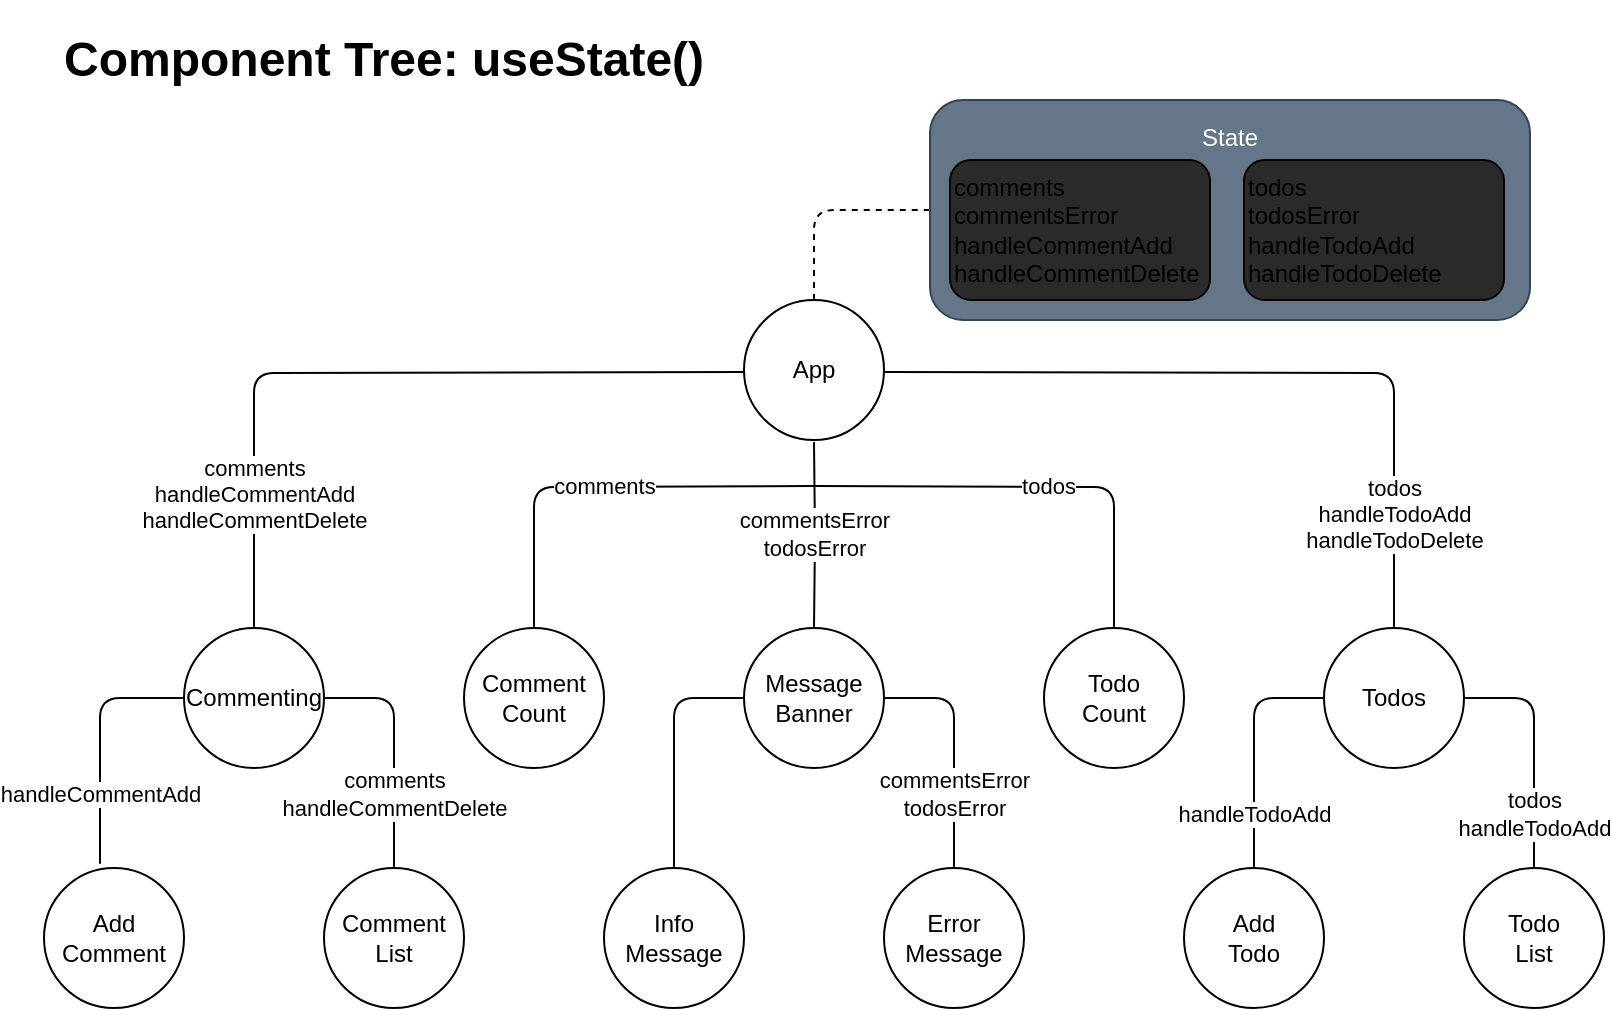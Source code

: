 <mxfile>
    <diagram id="vr3E3tX2wvVX0EuAh0Dt" name="Page-1">
        <mxGraphModel dx="730" dy="567" grid="1" gridSize="10" guides="1" tooltips="1" connect="1" arrows="1" fold="1" page="1" pageScale="1" pageWidth="850" pageHeight="1100" math="0" shadow="0">
            <root>
                <mxCell id="0"/>
                <mxCell id="1" parent="0"/>
                <mxCell id="27" style="edgeStyle=orthogonalEdgeStyle;html=1;exitX=0;exitY=0.5;exitDx=0;exitDy=0;entryX=0.5;entryY=0;entryDx=0;entryDy=0;endArrow=none;endFill=0;" parent="1" source="2" target="12" edge="1">
                    <mxGeometry relative="1" as="geometry"/>
                </mxCell>
                <mxCell id="28" value="commentsError&lt;br&gt;todosError" style="edgeStyle=orthogonalEdgeStyle;html=1;exitX=1;exitY=0.5;exitDx=0;exitDy=0;entryX=0.5;entryY=0;entryDx=0;entryDy=0;endArrow=none;endFill=0;" parent="1" source="2" target="11" edge="1">
                    <mxGeometry x="0.383" relative="1" as="geometry">
                        <mxPoint as="offset"/>
                    </mxGeometry>
                </mxCell>
                <mxCell id="2" value="Message&lt;br&gt;Banner" style="ellipse;whiteSpace=wrap;html=1;aspect=fixed;" parent="1" vertex="1">
                    <mxGeometry x="387" y="344" width="70" height="70" as="geometry"/>
                </mxCell>
                <mxCell id="3" value="Comment&lt;br&gt;Count" style="ellipse;whiteSpace=wrap;html=1;aspect=fixed;" parent="1" vertex="1">
                    <mxGeometry x="247" y="344" width="70" height="70" as="geometry"/>
                </mxCell>
                <mxCell id="18" value="comments&lt;br&gt;handleCommentAdd&lt;br&gt;handleCommentDelete" style="edgeStyle=orthogonalEdgeStyle;html=1;exitX=0;exitY=0.5;exitDx=0;exitDy=0;entryX=0.5;entryY=0;entryDx=0;entryDy=0;endArrow=none;endFill=0;" parent="1" target="9" edge="1">
                    <mxGeometry x="0.641" relative="1" as="geometry">
                        <mxPoint as="offset"/>
                        <mxPoint x="387" y="216" as="sourcePoint"/>
                    </mxGeometry>
                </mxCell>
                <mxCell id="20" value="todos&lt;br&gt;handleTodoAdd&lt;br&gt;handleTodoDelete" style="edgeStyle=orthogonalEdgeStyle;html=1;exitX=1;exitY=0.5;exitDx=0;exitDy=0;entryX=0.5;entryY=0;entryDx=0;entryDy=0;endArrow=none;endFill=0;" parent="1" target="10" edge="1">
                    <mxGeometry x="0.702" relative="1" as="geometry">
                        <mxPoint as="offset"/>
                        <mxPoint x="457" y="216" as="sourcePoint"/>
                    </mxGeometry>
                </mxCell>
                <mxCell id="22" value="commentsError&lt;br&gt;todosError" style="edgeStyle=orthogonalEdgeStyle;html=1;exitX=0.5;exitY=1;exitDx=0;exitDy=0;endArrow=none;endFill=0;" parent="1" target="2" edge="1">
                    <mxGeometry x="-0.011" relative="1" as="geometry">
                        <mxPoint x="422" y="251" as="sourcePoint"/>
                        <mxPoint as="offset"/>
                    </mxGeometry>
                </mxCell>
                <mxCell id="23" value="comments" style="edgeStyle=orthogonalEdgeStyle;html=1;exitX=0.5;exitY=1;exitDx=0;exitDy=0;entryX=0.5;entryY=0;entryDx=0;entryDy=0;endArrow=none;endFill=0;" parent="1" target="3" edge="1">
                    <mxGeometry relative="1" as="geometry">
                        <mxPoint x="422" y="273" as="sourcePoint"/>
                    </mxGeometry>
                </mxCell>
                <mxCell id="24" value="todos" style="edgeStyle=orthogonalEdgeStyle;html=1;exitX=0.5;exitY=1;exitDx=0;exitDy=0;entryX=0.5;entryY=0;entryDx=0;entryDy=0;endArrow=none;endFill=0;" parent="1" target="8" edge="1">
                    <mxGeometry x="0.068" relative="1" as="geometry">
                        <mxPoint x="422" y="273" as="sourcePoint"/>
                        <mxPoint as="offset"/>
                    </mxGeometry>
                </mxCell>
                <mxCell id="77" style="edgeStyle=orthogonalEdgeStyle;html=1;exitX=0.5;exitY=0;exitDx=0;exitDy=0;entryX=0;entryY=0.5;entryDx=0;entryDy=0;startArrow=none;startFill=0;endArrow=none;endFill=0;dashed=1;" parent="1" source="5" target="74" edge="1">
                    <mxGeometry relative="1" as="geometry"/>
                </mxCell>
                <mxCell id="5" value="App" style="ellipse;whiteSpace=wrap;html=1;aspect=fixed;" parent="1" vertex="1">
                    <mxGeometry x="387" y="180" width="70" height="70" as="geometry"/>
                </mxCell>
                <mxCell id="8" value="Todo&lt;br&gt;Count" style="ellipse;whiteSpace=wrap;html=1;aspect=fixed;" parent="1" vertex="1">
                    <mxGeometry x="537" y="344" width="70" height="70" as="geometry"/>
                </mxCell>
                <mxCell id="25" value="handleCommentAdd" style="edgeStyle=orthogonalEdgeStyle;html=1;exitX=0;exitY=0.5;exitDx=0;exitDy=0;entryX=0.4;entryY=-0.031;entryDx=0;entryDy=0;entryPerimeter=0;endArrow=none;endFill=0;" parent="1" source="9" target="16" edge="1">
                    <mxGeometry x="0.442" relative="1" as="geometry">
                        <mxPoint as="offset"/>
                    </mxGeometry>
                </mxCell>
                <mxCell id="26" value="comments&lt;br&gt;handleCommentDelete" style="edgeStyle=orthogonalEdgeStyle;html=1;exitX=1;exitY=0.5;exitDx=0;exitDy=0;entryX=0.5;entryY=0;entryDx=0;entryDy=0;endArrow=none;endFill=0;" parent="1" source="9" target="15" edge="1">
                    <mxGeometry x="0.383" relative="1" as="geometry">
                        <mxPoint as="offset"/>
                    </mxGeometry>
                </mxCell>
                <mxCell id="9" value="Commenting" style="ellipse;whiteSpace=wrap;html=1;aspect=fixed;" parent="1" vertex="1">
                    <mxGeometry x="107" y="344" width="70" height="70" as="geometry"/>
                </mxCell>
                <mxCell id="29" value="handleTodoAdd" style="edgeStyle=orthogonalEdgeStyle;html=1;exitX=0;exitY=0.5;exitDx=0;exitDy=0;entryX=0.5;entryY=0;entryDx=0;entryDy=0;endArrow=none;endFill=0;" parent="1" source="10" target="13" edge="1">
                    <mxGeometry x="0.55" relative="1" as="geometry">
                        <mxPoint as="offset"/>
                    </mxGeometry>
                </mxCell>
                <mxCell id="30" value="todos&lt;br&gt;handleTodoAdd" style="edgeStyle=orthogonalEdgeStyle;html=1;exitX=1;exitY=0.5;exitDx=0;exitDy=0;entryX=0.5;entryY=0;entryDx=0;entryDy=0;endArrow=none;endFill=0;" parent="1" source="10" target="14" edge="1">
                    <mxGeometry x="0.55" relative="1" as="geometry">
                        <mxPoint as="offset"/>
                    </mxGeometry>
                </mxCell>
                <mxCell id="10" value="Todos" style="ellipse;whiteSpace=wrap;html=1;aspect=fixed;" parent="1" vertex="1">
                    <mxGeometry x="677" y="344" width="70" height="70" as="geometry"/>
                </mxCell>
                <mxCell id="11" value="Error&lt;br&gt;Message" style="ellipse;whiteSpace=wrap;html=1;aspect=fixed;" parent="1" vertex="1">
                    <mxGeometry x="457" y="464" width="70" height="70" as="geometry"/>
                </mxCell>
                <mxCell id="12" value="Info&lt;br&gt;Message" style="ellipse;whiteSpace=wrap;html=1;aspect=fixed;" parent="1" vertex="1">
                    <mxGeometry x="317" y="464" width="70" height="70" as="geometry"/>
                </mxCell>
                <mxCell id="13" value="Add&lt;br&gt;Todo" style="ellipse;whiteSpace=wrap;html=1;aspect=fixed;" parent="1" vertex="1">
                    <mxGeometry x="607" y="464" width="70" height="70" as="geometry"/>
                </mxCell>
                <mxCell id="14" value="Todo&lt;br&gt;List" style="ellipse;whiteSpace=wrap;html=1;aspect=fixed;" parent="1" vertex="1">
                    <mxGeometry x="747" y="464" width="70" height="70" as="geometry"/>
                </mxCell>
                <mxCell id="73" style="edgeStyle=orthogonalEdgeStyle;curved=1;html=1;exitX=0.5;exitY=1;exitDx=0;exitDy=0;entryX=0.5;entryY=0;entryDx=0;entryDy=0;startArrow=halfCircle;startFill=0;endArrow=none;endFill=0;" parent="1" source="15" edge="1">
                    <mxGeometry relative="1" as="geometry"/>
                </mxCell>
                <mxCell id="15" value="Comment&lt;br&gt;List" style="ellipse;whiteSpace=wrap;html=1;aspect=fixed;" parent="1" vertex="1">
                    <mxGeometry x="177" y="464" width="70" height="70" as="geometry"/>
                </mxCell>
                <mxCell id="72" style="edgeStyle=orthogonalEdgeStyle;html=1;exitX=0.5;exitY=1;exitDx=0;exitDy=0;entryX=0.5;entryY=0;entryDx=0;entryDy=0;curved=1;startArrow=halfCircle;startFill=0;endArrow=none;endFill=0;" parent="1" source="16" edge="1">
                    <mxGeometry relative="1" as="geometry"/>
                </mxCell>
                <mxCell id="16" value="Add&lt;br&gt;Comment" style="ellipse;whiteSpace=wrap;html=1;aspect=fixed;" parent="1" vertex="1">
                    <mxGeometry x="37" y="464" width="70" height="70" as="geometry"/>
                </mxCell>
                <mxCell id="74" value="State&lt;br&gt;&lt;br&gt;&lt;br&gt;&lt;br&gt;&lt;br&gt;&lt;br&gt;" style="rounded=1;whiteSpace=wrap;html=1;fillColor=#647687;fontColor=#ffffff;strokeColor=#314354;" parent="1" vertex="1">
                    <mxGeometry x="480" y="80" width="300" height="110" as="geometry"/>
                </mxCell>
                <mxCell id="75" value="comments&lt;br&gt;commentsError&lt;br&gt;handleCommentAdd&lt;br&gt;handleCommentDelete" style="rounded=1;whiteSpace=wrap;html=1;fillColor=#2A2A2A;align=left;" parent="1" vertex="1">
                    <mxGeometry x="490" y="110" width="130" height="70" as="geometry"/>
                </mxCell>
                <mxCell id="76" value="todos&lt;br&gt;todosError&lt;br&gt;handleTodoAdd&lt;br&gt;handleTodoDelete" style="rounded=1;whiteSpace=wrap;html=1;fillColor=#2A2A2A;align=left;" parent="1" vertex="1">
                    <mxGeometry x="637" y="110" width="130" height="70" as="geometry"/>
                </mxCell>
                <mxCell id="78" value="&lt;h1 style=&quot;font-size: 24px&quot;&gt;Component Tree: useState()&lt;/h1&gt;&lt;p style=&quot;font-size: 24px&quot;&gt;&lt;/p&gt;" style="text;html=1;strokeColor=none;fillColor=none;spacing=5;spacingTop=-20;whiteSpace=wrap;overflow=hidden;rounded=0;fontSize=24;" vertex="1" parent="1">
                    <mxGeometry x="41.5" y="40" width="374" height="43" as="geometry"/>
                </mxCell>
            </root>
        </mxGraphModel>
    </diagram>
</mxfile>